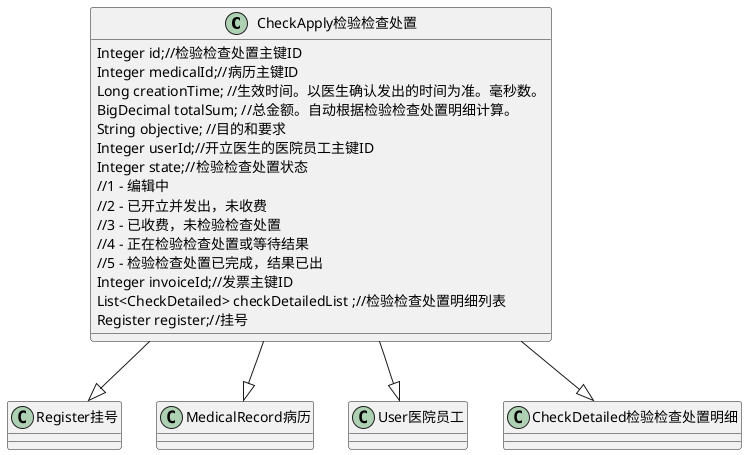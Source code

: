 @startuml

class CheckApply检验检查处置 {
     Integer id;//检验检查处置主键ID
     Integer medicalId;//病历主键ID
     Long creationTime; //生效时间。以医生确认发出的时间为准。毫秒数。
     BigDecimal totalSum; //总金额。自动根据检验检查处置明细计算。
     String objective; //目的和要求
     Integer userId;//开立医生的医院员工主键ID
     Integer state;//检验检查处置状态
    //1 - 编辑中
    //2 - 已开立并发出，未收费
    //3 - 已收费，未检验检查处置
    //4 - 正在检验检查处置或等待结果
    //5 - 检验检查处置已完成，结果已出
     Integer invoiceId;//发票主键ID
     List<CheckDetailed> checkDetailedList ;//检验检查处置明细列表
     Register register;//挂号
}

CheckApply检验检查处置--|>Register挂号
CheckApply检验检查处置--|>MedicalRecord病历
CheckApply检验检查处置--|>User医院员工
CheckApply检验检查处置--|>CheckDetailed检验检查处置明细

@enduml